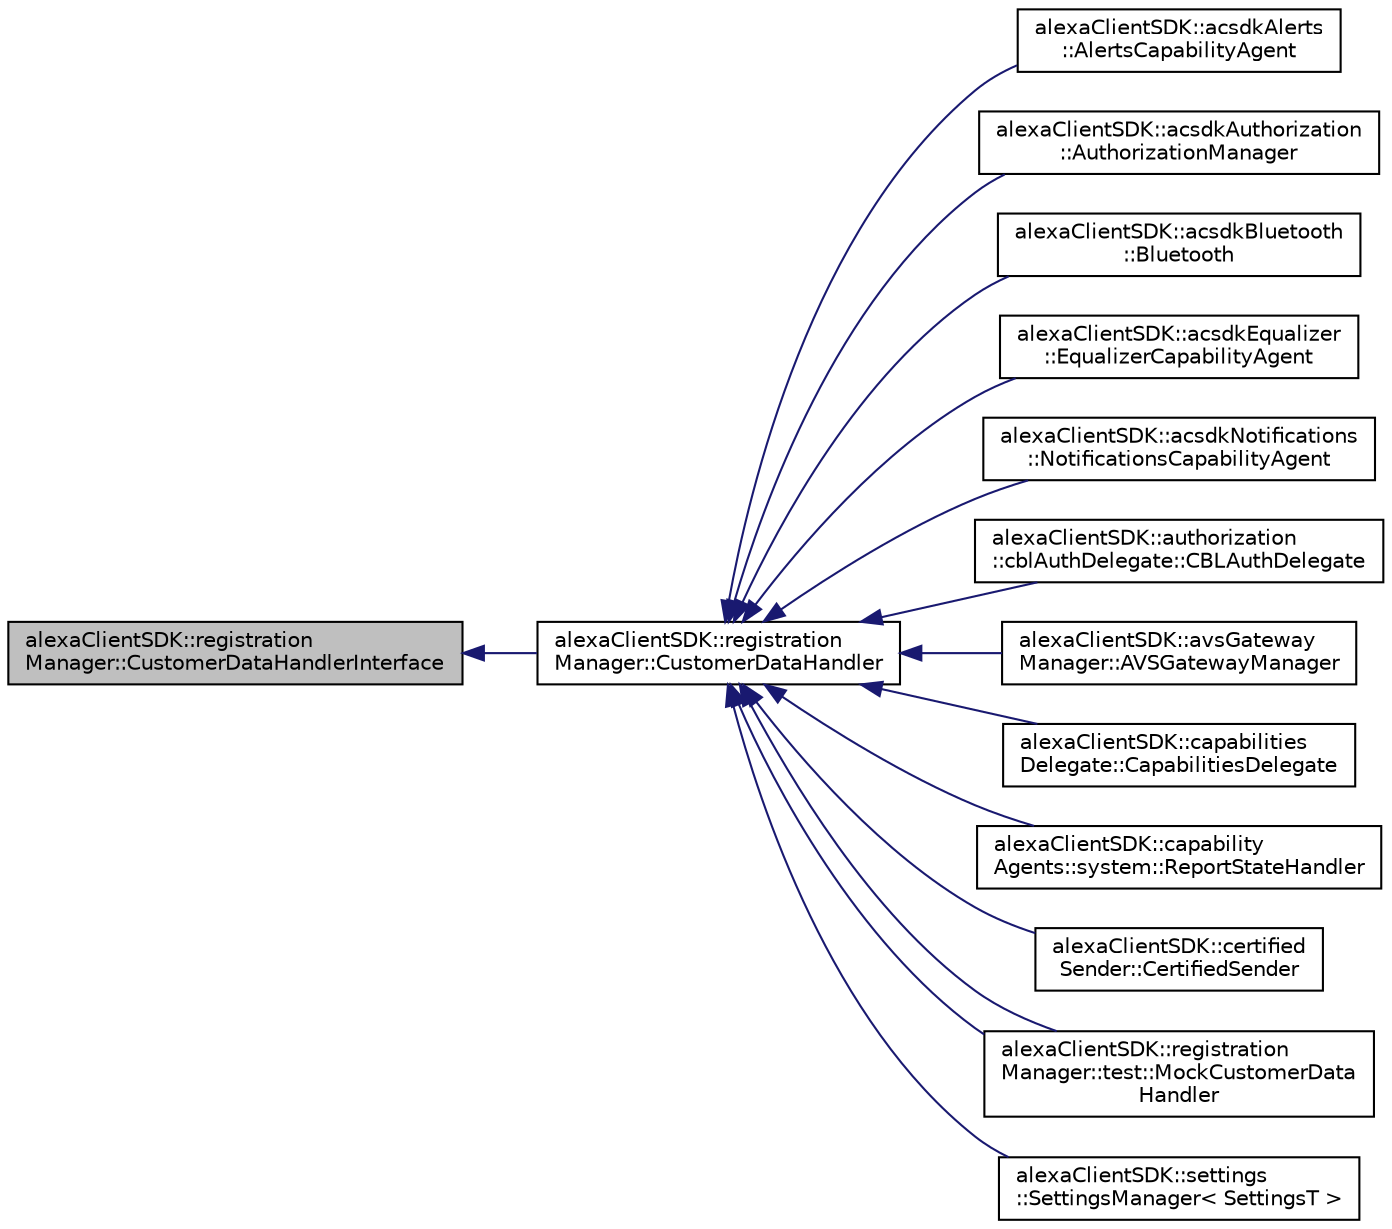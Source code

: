 digraph "alexaClientSDK::registrationManager::CustomerDataHandlerInterface"
{
  edge [fontname="Helvetica",fontsize="10",labelfontname="Helvetica",labelfontsize="10"];
  node [fontname="Helvetica",fontsize="10",shape=record];
  rankdir="LR";
  Node0 [label="alexaClientSDK::registration\lManager::CustomerDataHandlerInterface",height=0.2,width=0.4,color="black", fillcolor="grey75", style="filled", fontcolor="black"];
  Node0 -> Node1 [dir="back",color="midnightblue",fontsize="10",style="solid",fontname="Helvetica"];
  Node1 [label="alexaClientSDK::registration\lManager::CustomerDataHandler",height=0.2,width=0.4,color="black", fillcolor="white", style="filled",URL="$classalexa_client_s_d_k_1_1registration_manager_1_1_customer_data_handler.html"];
  Node1 -> Node2 [dir="back",color="midnightblue",fontsize="10",style="solid",fontname="Helvetica"];
  Node2 [label="alexaClientSDK::acsdkAlerts\l::AlertsCapabilityAgent",height=0.2,width=0.4,color="black", fillcolor="white", style="filled",URL="$classalexa_client_s_d_k_1_1acsdk_alerts_1_1_alerts_capability_agent.html"];
  Node1 -> Node3 [dir="back",color="midnightblue",fontsize="10",style="solid",fontname="Helvetica"];
  Node3 [label="alexaClientSDK::acsdkAuthorization\l::AuthorizationManager",height=0.2,width=0.4,color="black", fillcolor="white", style="filled",URL="$classalexa_client_s_d_k_1_1acsdk_authorization_1_1_authorization_manager.html"];
  Node1 -> Node4 [dir="back",color="midnightblue",fontsize="10",style="solid",fontname="Helvetica"];
  Node4 [label="alexaClientSDK::acsdkBluetooth\l::Bluetooth",height=0.2,width=0.4,color="black", fillcolor="white", style="filled",URL="$classalexa_client_s_d_k_1_1acsdk_bluetooth_1_1_bluetooth.html"];
  Node1 -> Node5 [dir="back",color="midnightblue",fontsize="10",style="solid",fontname="Helvetica"];
  Node5 [label="alexaClientSDK::acsdkEqualizer\l::EqualizerCapabilityAgent",height=0.2,width=0.4,color="black", fillcolor="white", style="filled",URL="$classalexa_client_s_d_k_1_1acsdk_equalizer_1_1_equalizer_capability_agent.html"];
  Node1 -> Node6 [dir="back",color="midnightblue",fontsize="10",style="solid",fontname="Helvetica"];
  Node6 [label="alexaClientSDK::acsdkNotifications\l::NotificationsCapabilityAgent",height=0.2,width=0.4,color="black", fillcolor="white", style="filled",URL="$classalexa_client_s_d_k_1_1acsdk_notifications_1_1_notifications_capability_agent.html"];
  Node1 -> Node7 [dir="back",color="midnightblue",fontsize="10",style="solid",fontname="Helvetica"];
  Node7 [label="alexaClientSDK::authorization\l::cblAuthDelegate::CBLAuthDelegate",height=0.2,width=0.4,color="black", fillcolor="white", style="filled",URL="$classalexa_client_s_d_k_1_1authorization_1_1cbl_auth_delegate_1_1_c_b_l_auth_delegate.html"];
  Node1 -> Node8 [dir="back",color="midnightblue",fontsize="10",style="solid",fontname="Helvetica"];
  Node8 [label="alexaClientSDK::avsGateway\lManager::AVSGatewayManager",height=0.2,width=0.4,color="black", fillcolor="white", style="filled",URL="$classalexa_client_s_d_k_1_1avs_gateway_manager_1_1_a_v_s_gateway_manager.html"];
  Node1 -> Node9 [dir="back",color="midnightblue",fontsize="10",style="solid",fontname="Helvetica"];
  Node9 [label="alexaClientSDK::capabilities\lDelegate::CapabilitiesDelegate",height=0.2,width=0.4,color="black", fillcolor="white", style="filled",URL="$classalexa_client_s_d_k_1_1capabilities_delegate_1_1_capabilities_delegate.html"];
  Node1 -> Node10 [dir="back",color="midnightblue",fontsize="10",style="solid",fontname="Helvetica"];
  Node10 [label="alexaClientSDK::capability\lAgents::system::ReportStateHandler",height=0.2,width=0.4,color="black", fillcolor="white", style="filled",URL="$classalexa_client_s_d_k_1_1capability_agents_1_1system_1_1_report_state_handler.html"];
  Node1 -> Node11 [dir="back",color="midnightblue",fontsize="10",style="solid",fontname="Helvetica"];
  Node11 [label="alexaClientSDK::certified\lSender::CertifiedSender",height=0.2,width=0.4,color="black", fillcolor="white", style="filled",URL="$classalexa_client_s_d_k_1_1certified_sender_1_1_certified_sender.html"];
  Node1 -> Node12 [dir="back",color="midnightblue",fontsize="10",style="solid",fontname="Helvetica"];
  Node12 [label="alexaClientSDK::registration\lManager::test::MockCustomerData\lHandler",height=0.2,width=0.4,color="black", fillcolor="white", style="filled",URL="$classalexa_client_s_d_k_1_1registration_manager_1_1test_1_1_mock_customer_data_handler.html"];
  Node1 -> Node12 [dir="back",color="midnightblue",fontsize="10",style="solid",fontname="Helvetica"];
  Node1 -> Node13 [dir="back",color="midnightblue",fontsize="10",style="solid",fontname="Helvetica"];
  Node13 [label="alexaClientSDK::settings\l::SettingsManager\< SettingsT \>",height=0.2,width=0.4,color="black", fillcolor="white", style="filled",URL="$classalexa_client_s_d_k_1_1settings_1_1_settings_manager.html"];
}
